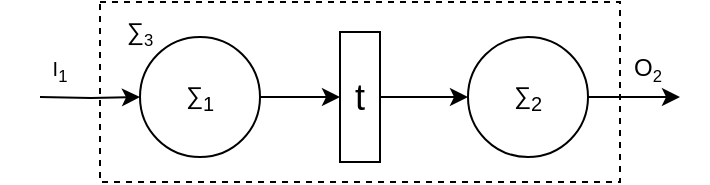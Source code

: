 <mxfile version="21.0.6" type="github">
  <diagram name="第 1 页" id="8NZPt4BKL3ZUkq8rwfjg">
    <mxGraphModel dx="574" dy="331" grid="1" gridSize="10" guides="1" tooltips="1" connect="1" arrows="1" fold="1" page="1" pageScale="1" pageWidth="827" pageHeight="1169" math="0" shadow="0">
      <root>
        <mxCell id="0" />
        <mxCell id="1" parent="0" />
        <mxCell id="93vt35J30JlQjtE3s2DI-6" value="" style="verticalLabelPosition=bottom;verticalAlign=top;html=1;shape=mxgraph.basic.rect;fillColor2=none;strokeWidth=1;size=20;indent=5;dashed=1;" parent="1" vertex="1">
          <mxGeometry x="230" y="80" width="260" height="90" as="geometry" />
        </mxCell>
        <mxCell id="93vt35J30JlQjtE3s2DI-4" value="" style="edgeStyle=orthogonalEdgeStyle;rounded=0;orthogonalLoop=1;jettySize=auto;html=1;" parent="1" source="93vt35J30JlQjtE3s2DI-1" target="93vt35J30JlQjtE3s2DI-2" edge="1">
          <mxGeometry relative="1" as="geometry" />
        </mxCell>
        <mxCell id="93vt35J30JlQjtE3s2DI-1" value="∑&lt;sub&gt;1&lt;/sub&gt;" style="ellipse;whiteSpace=wrap;html=1;aspect=fixed;" parent="1" vertex="1">
          <mxGeometry x="250" y="97.5" width="60" height="60" as="geometry" />
        </mxCell>
        <mxCell id="93vt35J30JlQjtE3s2DI-5" value="" style="edgeStyle=orthogonalEdgeStyle;rounded=0;orthogonalLoop=1;jettySize=auto;html=1;" parent="1" source="93vt35J30JlQjtE3s2DI-2" target="93vt35J30JlQjtE3s2DI-3" edge="1">
          <mxGeometry relative="1" as="geometry" />
        </mxCell>
        <mxCell id="93vt35J30JlQjtE3s2DI-2" value="&lt;font style=&quot;font-size: 18px;&quot;&gt;t&lt;/font&gt;" style="rounded=0;whiteSpace=wrap;html=1;" parent="1" vertex="1">
          <mxGeometry x="350" y="95" width="20" height="65" as="geometry" />
        </mxCell>
        <mxCell id="93vt35J30JlQjtE3s2DI-9" value="" style="edgeStyle=orthogonalEdgeStyle;rounded=0;orthogonalLoop=1;jettySize=auto;html=1;" parent="1" source="93vt35J30JlQjtE3s2DI-3" edge="1">
          <mxGeometry relative="1" as="geometry">
            <mxPoint x="520" y="127.5" as="targetPoint" />
          </mxGeometry>
        </mxCell>
        <mxCell id="93vt35J30JlQjtE3s2DI-3" value="∑&lt;sub&gt;2&lt;/sub&gt;" style="ellipse;whiteSpace=wrap;html=1;aspect=fixed;" parent="1" vertex="1">
          <mxGeometry x="414" y="97.5" width="60" height="60" as="geometry" />
        </mxCell>
        <mxCell id="93vt35J30JlQjtE3s2DI-10" value="" style="edgeStyle=orthogonalEdgeStyle;rounded=0;orthogonalLoop=1;jettySize=auto;html=1;" parent="1" target="93vt35J30JlQjtE3s2DI-1" edge="1">
          <mxGeometry relative="1" as="geometry">
            <mxPoint x="200" y="127.5" as="sourcePoint" />
          </mxGeometry>
        </mxCell>
        <mxCell id="93vt35J30JlQjtE3s2DI-11" value="&lt;span style=&quot;font-size: 10px;&quot;&gt;I&lt;sub&gt;1&lt;/sub&gt;&lt;/span&gt;" style="text;strokeColor=none;align=center;fillColor=none;html=1;verticalAlign=middle;whiteSpace=wrap;rounded=0;" parent="1" vertex="1">
          <mxGeometry x="180" y="97.5" width="60" height="30" as="geometry" />
        </mxCell>
        <mxCell id="93vt35J30JlQjtE3s2DI-12" value="O&lt;span style=&quot;font-size: 10px;&quot;&gt;&lt;sub&gt;2&lt;/sub&gt;&lt;/span&gt;" style="text;strokeColor=none;align=center;fillColor=none;html=1;verticalAlign=middle;whiteSpace=wrap;rounded=0;" parent="1" vertex="1">
          <mxGeometry x="474" y="97.5" width="60" height="30" as="geometry" />
        </mxCell>
        <mxCell id="R0WXqNeDetlnkaSkLs_m-1" value="∑&lt;span style=&quot;font-size: 10px;&quot;&gt;&lt;sub&gt;3&lt;/sub&gt;&lt;/span&gt;" style="text;strokeColor=none;align=center;fillColor=none;html=1;verticalAlign=middle;whiteSpace=wrap;rounded=0;" vertex="1" parent="1">
          <mxGeometry x="220" y="80" width="60" height="30" as="geometry" />
        </mxCell>
      </root>
    </mxGraphModel>
  </diagram>
</mxfile>

